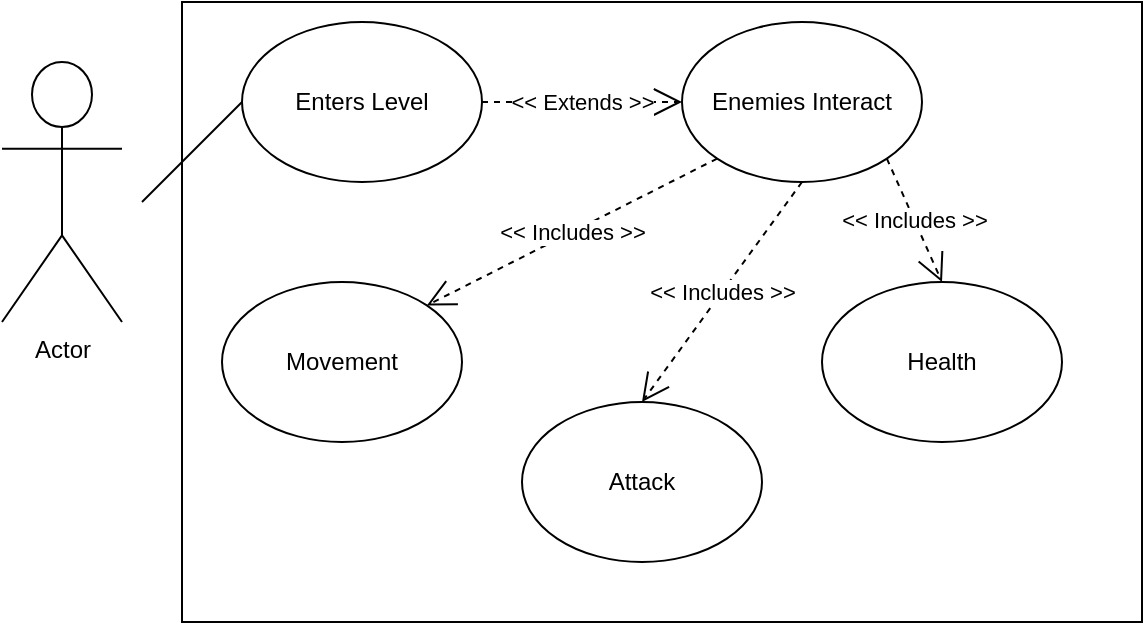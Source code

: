 <mxfile version="26.0.14">
  <diagram name="Page-1" id="yFw0HO9sxsPJhwvqOeSW">
    <mxGraphModel dx="1194" dy="647" grid="1" gridSize="10" guides="1" tooltips="1" connect="1" arrows="1" fold="1" page="1" pageScale="1" pageWidth="850" pageHeight="1100" math="0" shadow="0">
      <root>
        <mxCell id="0" />
        <mxCell id="1" parent="0" />
        <mxCell id="97ITbs4HvPJSa4xFbKXY-1" value="Actor" style="shape=umlActor;verticalLabelPosition=bottom;verticalAlign=top;html=1;outlineConnect=0;" vertex="1" parent="1">
          <mxGeometry x="130" y="210" width="60" height="130" as="geometry" />
        </mxCell>
        <mxCell id="97ITbs4HvPJSa4xFbKXY-2" value="" style="rounded=0;whiteSpace=wrap;html=1;" vertex="1" parent="1">
          <mxGeometry x="220" y="180" width="480" height="310" as="geometry" />
        </mxCell>
        <mxCell id="97ITbs4HvPJSa4xFbKXY-3" value="" style="endArrow=none;html=1;rounded=0;" edge="1" parent="1">
          <mxGeometry width="50" height="50" relative="1" as="geometry">
            <mxPoint x="200" y="280" as="sourcePoint" />
            <mxPoint x="250" y="230" as="targetPoint" />
          </mxGeometry>
        </mxCell>
        <mxCell id="97ITbs4HvPJSa4xFbKXY-4" value="Enters Level" style="ellipse;whiteSpace=wrap;html=1;" vertex="1" parent="1">
          <mxGeometry x="250" y="190" width="120" height="80" as="geometry" />
        </mxCell>
        <mxCell id="97ITbs4HvPJSa4xFbKXY-6" value="Enemies Interact" style="ellipse;whiteSpace=wrap;html=1;" vertex="1" parent="1">
          <mxGeometry x="470" y="190" width="120" height="80" as="geometry" />
        </mxCell>
        <mxCell id="97ITbs4HvPJSa4xFbKXY-11" value="&amp;lt;&amp;lt; Extends &amp;gt;&amp;gt;" style="endArrow=open;endSize=12;dashed=1;html=1;rounded=0;exitX=1;exitY=0.5;exitDx=0;exitDy=0;entryX=0;entryY=0.5;entryDx=0;entryDy=0;" edge="1" parent="1" source="97ITbs4HvPJSa4xFbKXY-4" target="97ITbs4HvPJSa4xFbKXY-6">
          <mxGeometry width="160" relative="1" as="geometry">
            <mxPoint x="320" y="330" as="sourcePoint" />
            <mxPoint x="480" y="330" as="targetPoint" />
            <mxPoint as="offset" />
          </mxGeometry>
        </mxCell>
        <mxCell id="97ITbs4HvPJSa4xFbKXY-12" value="Movement" style="ellipse;whiteSpace=wrap;html=1;" vertex="1" parent="1">
          <mxGeometry x="240" y="320" width="120" height="80" as="geometry" />
        </mxCell>
        <mxCell id="97ITbs4HvPJSa4xFbKXY-13" value="Attack" style="ellipse;whiteSpace=wrap;html=1;" vertex="1" parent="1">
          <mxGeometry x="390" y="380" width="120" height="80" as="geometry" />
        </mxCell>
        <mxCell id="97ITbs4HvPJSa4xFbKXY-14" value="Health" style="ellipse;whiteSpace=wrap;html=1;" vertex="1" parent="1">
          <mxGeometry x="540" y="320" width="120" height="80" as="geometry" />
        </mxCell>
        <mxCell id="97ITbs4HvPJSa4xFbKXY-15" value="&amp;lt;&amp;lt; Includes &amp;gt;&amp;gt;" style="endArrow=open;endSize=12;dashed=1;html=1;rounded=0;exitX=0;exitY=1;exitDx=0;exitDy=0;entryX=1;entryY=0;entryDx=0;entryDy=0;" edge="1" parent="1" source="97ITbs4HvPJSa4xFbKXY-6" target="97ITbs4HvPJSa4xFbKXY-12">
          <mxGeometry width="160" relative="1" as="geometry">
            <mxPoint x="380" y="240" as="sourcePoint" />
            <mxPoint x="480" y="240" as="targetPoint" />
            <mxPoint as="offset" />
          </mxGeometry>
        </mxCell>
        <mxCell id="97ITbs4HvPJSa4xFbKXY-16" value="&amp;lt;&amp;lt; Includes &amp;gt;&amp;gt;" style="endArrow=open;endSize=12;dashed=1;html=1;rounded=0;exitX=0.5;exitY=1;exitDx=0;exitDy=0;entryX=0.5;entryY=0;entryDx=0;entryDy=0;" edge="1" parent="1" source="97ITbs4HvPJSa4xFbKXY-6" target="97ITbs4HvPJSa4xFbKXY-13">
          <mxGeometry width="160" relative="1" as="geometry">
            <mxPoint x="498" y="268" as="sourcePoint" />
            <mxPoint x="352" y="342" as="targetPoint" />
            <mxPoint as="offset" />
          </mxGeometry>
        </mxCell>
        <mxCell id="97ITbs4HvPJSa4xFbKXY-17" value="&amp;lt;&amp;lt; Includes &amp;gt;&amp;gt;" style="endArrow=open;endSize=12;dashed=1;html=1;rounded=0;exitX=1;exitY=1;exitDx=0;exitDy=0;entryX=0.5;entryY=0;entryDx=0;entryDy=0;" edge="1" parent="1" source="97ITbs4HvPJSa4xFbKXY-6" target="97ITbs4HvPJSa4xFbKXY-14">
          <mxGeometry width="160" relative="1" as="geometry">
            <mxPoint x="508" y="278" as="sourcePoint" />
            <mxPoint x="362" y="352" as="targetPoint" />
            <mxPoint as="offset" />
          </mxGeometry>
        </mxCell>
      </root>
    </mxGraphModel>
  </diagram>
</mxfile>
